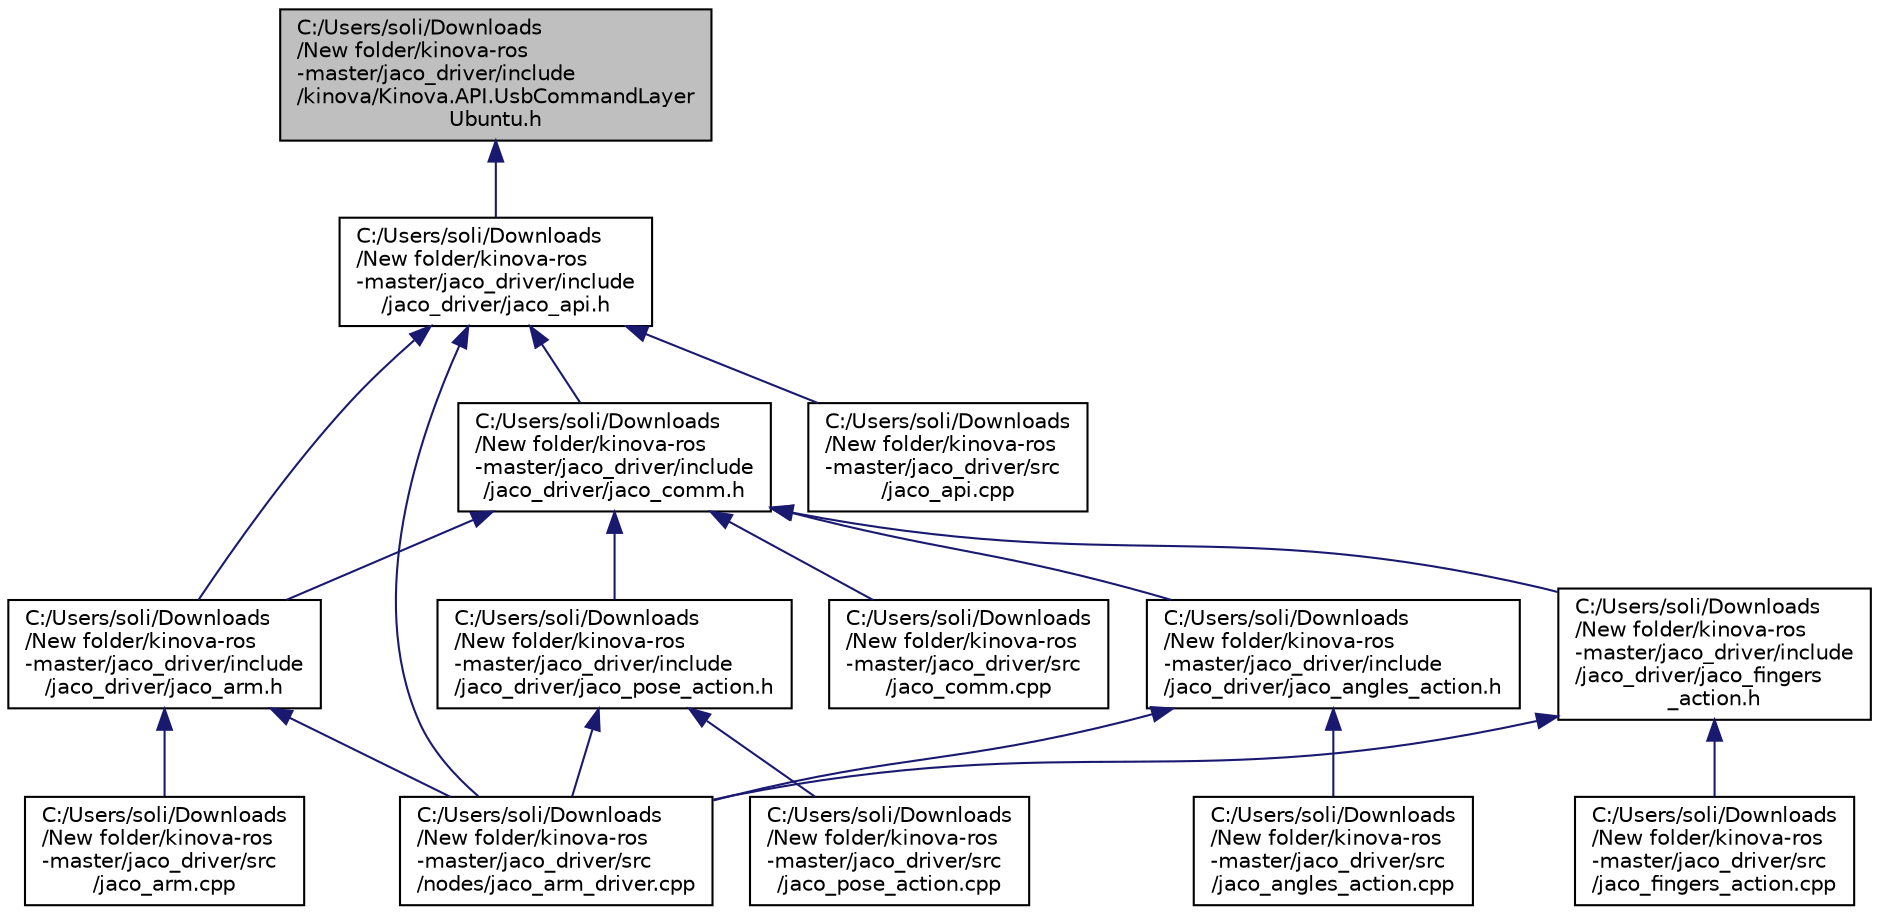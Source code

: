 digraph "C:/Users/soli/Downloads/New folder/kinova-ros-master/jaco_driver/include/kinova/Kinova.API.UsbCommandLayerUbuntu.h"
{
  edge [fontname="Helvetica",fontsize="10",labelfontname="Helvetica",labelfontsize="10"];
  node [fontname="Helvetica",fontsize="10",shape=record];
  Node1 [label="C:/Users/soli/Downloads\l/New folder/kinova-ros\l-master/jaco_driver/include\l/kinova/Kinova.API.UsbCommandLayer\lUbuntu.h",height=0.2,width=0.4,color="black", fillcolor="grey75", style="filled", fontcolor="black"];
  Node1 -> Node2 [dir="back",color="midnightblue",fontsize="10",style="solid"];
  Node2 [label="C:/Users/soli/Downloads\l/New folder/kinova-ros\l-master/jaco_driver/include\l/jaco_driver/jaco_api.h",height=0.2,width=0.4,color="black", fillcolor="white", style="filled",URL="$jaco__api_8h.html"];
  Node2 -> Node3 [dir="back",color="midnightblue",fontsize="10",style="solid"];
  Node3 [label="C:/Users/soli/Downloads\l/New folder/kinova-ros\l-master/jaco_driver/include\l/jaco_driver/jaco_arm.h",height=0.2,width=0.4,color="black", fillcolor="white", style="filled",URL="$jaco__arm_8h.html"];
  Node3 -> Node4 [dir="back",color="midnightblue",fontsize="10",style="solid"];
  Node4 [label="C:/Users/soli/Downloads\l/New folder/kinova-ros\l-master/jaco_driver/src\l/jaco_arm.cpp",height=0.2,width=0.4,color="black", fillcolor="white", style="filled",URL="$jaco__arm_8cpp.html"];
  Node3 -> Node5 [dir="back",color="midnightblue",fontsize="10",style="solid"];
  Node5 [label="C:/Users/soli/Downloads\l/New folder/kinova-ros\l-master/jaco_driver/src\l/nodes/jaco_arm_driver.cpp",height=0.2,width=0.4,color="black", fillcolor="white", style="filled",URL="$jaco__arm__driver_8cpp.html"];
  Node2 -> Node6 [dir="back",color="midnightblue",fontsize="10",style="solid"];
  Node6 [label="C:/Users/soli/Downloads\l/New folder/kinova-ros\l-master/jaco_driver/include\l/jaco_driver/jaco_comm.h",height=0.2,width=0.4,color="black", fillcolor="white", style="filled",URL="$jaco__comm_8h.html"];
  Node6 -> Node7 [dir="back",color="midnightblue",fontsize="10",style="solid"];
  Node7 [label="C:/Users/soli/Downloads\l/New folder/kinova-ros\l-master/jaco_driver/include\l/jaco_driver/jaco_angles_action.h",height=0.2,width=0.4,color="black", fillcolor="white", style="filled",URL="$jaco__angles__action_8h.html"];
  Node7 -> Node8 [dir="back",color="midnightblue",fontsize="10",style="solid"];
  Node8 [label="C:/Users/soli/Downloads\l/New folder/kinova-ros\l-master/jaco_driver/src\l/jaco_angles_action.cpp",height=0.2,width=0.4,color="black", fillcolor="white", style="filled",URL="$jaco__angles__action_8cpp.html"];
  Node7 -> Node5 [dir="back",color="midnightblue",fontsize="10",style="solid"];
  Node6 -> Node3 [dir="back",color="midnightblue",fontsize="10",style="solid"];
  Node6 -> Node9 [dir="back",color="midnightblue",fontsize="10",style="solid"];
  Node9 [label="C:/Users/soli/Downloads\l/New folder/kinova-ros\l-master/jaco_driver/include\l/jaco_driver/jaco_fingers\l_action.h",height=0.2,width=0.4,color="black", fillcolor="white", style="filled",URL="$jaco__fingers__action_8h.html"];
  Node9 -> Node10 [dir="back",color="midnightblue",fontsize="10",style="solid"];
  Node10 [label="C:/Users/soli/Downloads\l/New folder/kinova-ros\l-master/jaco_driver/src\l/jaco_fingers_action.cpp",height=0.2,width=0.4,color="black", fillcolor="white", style="filled",URL="$jaco__fingers__action_8cpp.html"];
  Node9 -> Node5 [dir="back",color="midnightblue",fontsize="10",style="solid"];
  Node6 -> Node11 [dir="back",color="midnightblue",fontsize="10",style="solid"];
  Node11 [label="C:/Users/soli/Downloads\l/New folder/kinova-ros\l-master/jaco_driver/include\l/jaco_driver/jaco_pose_action.h",height=0.2,width=0.4,color="black", fillcolor="white", style="filled",URL="$jaco__pose__action_8h.html"];
  Node11 -> Node12 [dir="back",color="midnightblue",fontsize="10",style="solid"];
  Node12 [label="C:/Users/soli/Downloads\l/New folder/kinova-ros\l-master/jaco_driver/src\l/jaco_pose_action.cpp",height=0.2,width=0.4,color="black", fillcolor="white", style="filled",URL="$jaco__pose__action_8cpp.html"];
  Node11 -> Node5 [dir="back",color="midnightblue",fontsize="10",style="solid"];
  Node6 -> Node13 [dir="back",color="midnightblue",fontsize="10",style="solid"];
  Node13 [label="C:/Users/soli/Downloads\l/New folder/kinova-ros\l-master/jaco_driver/src\l/jaco_comm.cpp",height=0.2,width=0.4,color="black", fillcolor="white", style="filled",URL="$jaco__comm_8cpp.html"];
  Node2 -> Node14 [dir="back",color="midnightblue",fontsize="10",style="solid"];
  Node14 [label="C:/Users/soli/Downloads\l/New folder/kinova-ros\l-master/jaco_driver/src\l/jaco_api.cpp",height=0.2,width=0.4,color="black", fillcolor="white", style="filled",URL="$jaco__api_8cpp.html"];
  Node2 -> Node5 [dir="back",color="midnightblue",fontsize="10",style="solid"];
}
